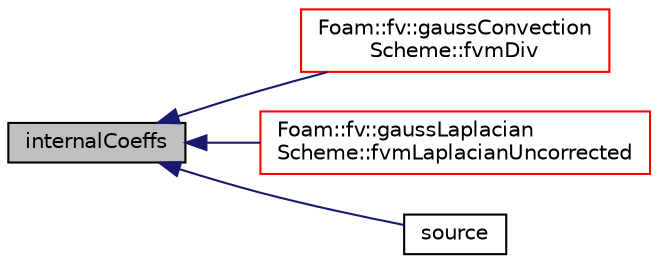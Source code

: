 digraph "internalCoeffs"
{
  bgcolor="transparent";
  edge [fontname="Helvetica",fontsize="10",labelfontname="Helvetica",labelfontsize="10"];
  node [fontname="Helvetica",fontsize="10",shape=record];
  rankdir="LR";
  Node1935 [label="internalCoeffs",height=0.2,width=0.4,color="black", fillcolor="grey75", style="filled", fontcolor="black"];
  Node1935 -> Node1936 [dir="back",color="midnightblue",fontsize="10",style="solid",fontname="Helvetica"];
  Node1936 [label="Foam::fv::gaussConvection\lScheme::fvmDiv",height=0.2,width=0.4,color="red",URL="$a23261.html#ad6edbed7fbf0c42fcc63dee2f3ee3bf3"];
  Node1935 -> Node1945 [dir="back",color="midnightblue",fontsize="10",style="solid",fontname="Helvetica"];
  Node1945 [label="Foam::fv::gaussLaplacian\lScheme::fvmLaplacianUncorrected",height=0.2,width=0.4,color="red",URL="$a23397.html#ae2bfcc390fd0fe8c037f248421cbb5ec"];
  Node1935 -> Node1947 [dir="back",color="midnightblue",fontsize="10",style="solid",fontname="Helvetica"];
  Node1947 [label="source",height=0.2,width=0.4,color="black",URL="$a23173.html#ac16c03f12bd5bcdd52453fc758933044"];
}
